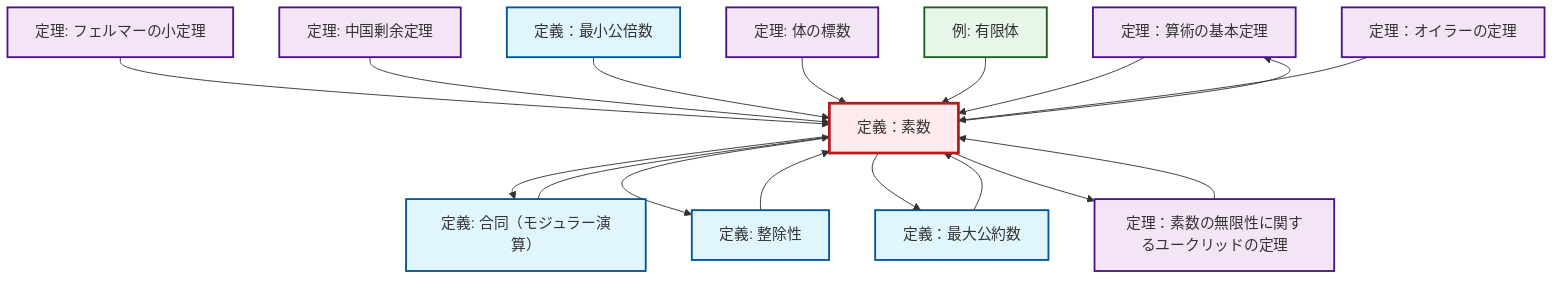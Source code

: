 graph TD
    classDef definition fill:#e1f5fe,stroke:#01579b,stroke-width:2px
    classDef theorem fill:#f3e5f5,stroke:#4a148c,stroke-width:2px
    classDef axiom fill:#fff3e0,stroke:#e65100,stroke-width:2px
    classDef example fill:#e8f5e9,stroke:#1b5e20,stroke-width:2px
    classDef current fill:#ffebee,stroke:#b71c1c,stroke-width:3px
    thm-fundamental-arithmetic["定理：算術の基本定理"]:::theorem
    def-gcd["定義：最大公約数"]:::definition
    def-prime["定義：素数"]:::definition
    def-congruence["定義: 合同（モジュラー演算）"]:::definition
    thm-chinese-remainder["定理: 中国剰余定理"]:::theorem
    thm-field-characteristic["定理: 体の標数"]:::theorem
    thm-fermat-little["定理: フェルマーの小定理"]:::theorem
    ex-finite-field["例: 有限体"]:::example
    def-lcm["定義：最小公倍数"]:::definition
    thm-euler["定理：オイラーの定理"]:::theorem
    def-divisibility["定義: 整除性"]:::definition
    thm-euclid-infinitude-primes["定理：素数の無限性に関するユークリッドの定理"]:::theorem
    def-divisibility --> def-prime
    thm-fermat-little --> def-prime
    def-prime --> def-congruence
    def-congruence --> def-prime
    thm-chinese-remainder --> def-prime
    def-lcm --> def-prime
    thm-euclid-infinitude-primes --> def-prime
    thm-field-characteristic --> def-prime
    def-prime --> def-divisibility
    def-prime --> def-gcd
    def-prime --> thm-fundamental-arithmetic
    def-prime --> thm-euclid-infinitude-primes
    ex-finite-field --> def-prime
    thm-fundamental-arithmetic --> def-prime
    def-gcd --> def-prime
    thm-euler --> def-prime
    class def-prime current